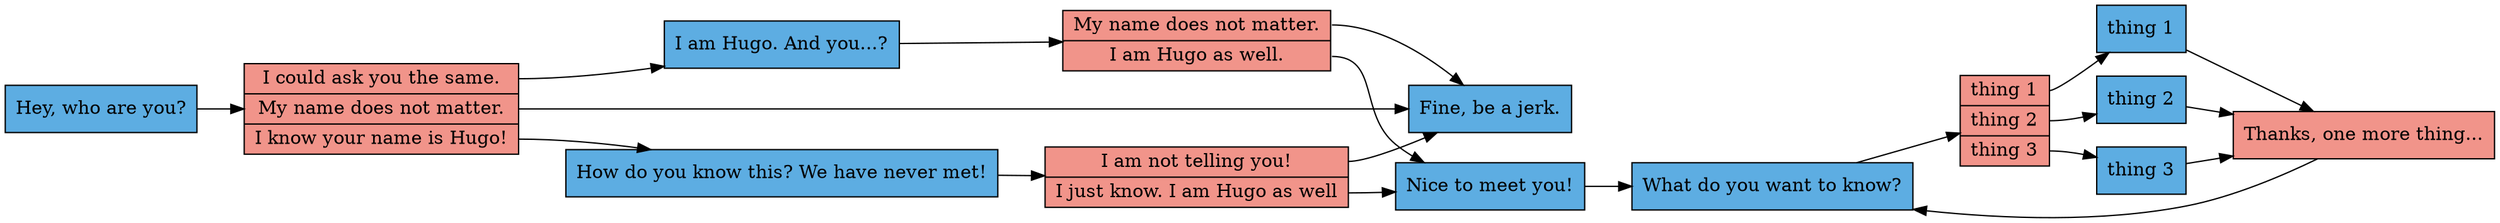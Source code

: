 strict digraph "" {
  rankdir=LR
  center=true

  node [
    shape=box
    style=filled tooltip=" "
    rank="same"
  ]

  subgraph hugo {
    node [fillcolor="#5DADE2"]
    l1 [label="Hey, who are you?" URL="http://google.com"]
    l2 [label="I am Hugo. And you...?"]
    l3 [label="How do you know this? We have never met!"]
    l4 [label="Fine, be a jerk."]
    l5 [label="Nice to meet you!"]
    l6 [label="What do you want to know?"]
    l7 [label="thing 1"]
    l8 [label="thing 2"]
    l9 [label="thing 3"]
  }

  subgraph player {
    node [shape=record fillcolor="#F1948A"]
    a1 [label="<l6>I could ask you the same.|<l8>My name does not matter.|<l7>I know your name is Hugo!"]
    a2 [label="<l8>My name does not matter.|<l9>I am Hugo as well."]
    a3 [label="<l10>I am not telling you!|<l11>I just know. I am Hugo as well"]
    a4 [label="<l12>thing 1|<l13>thing 2|<l14>thing 3"]
    a5 [label="Thanks, one more thing..."]
  }

  l1 -> a1
  l2 -> a2
  l3 -> a3
  a1:l6 -> l2
  a1:l7 -> l3
  a1:l8 -> l4
  a2:l8 -> l4
  a2:l9 -> l5
  a3:l10 -> l4
  a3:l11 -> l5
  l5 -> l6
  l6 -> a4
  a4:l12 -> l7
  a4:l13 -> l8
  a4:l14 -> l9
  {l7, l8, l9} -> a5
  a5 -> l6

}
